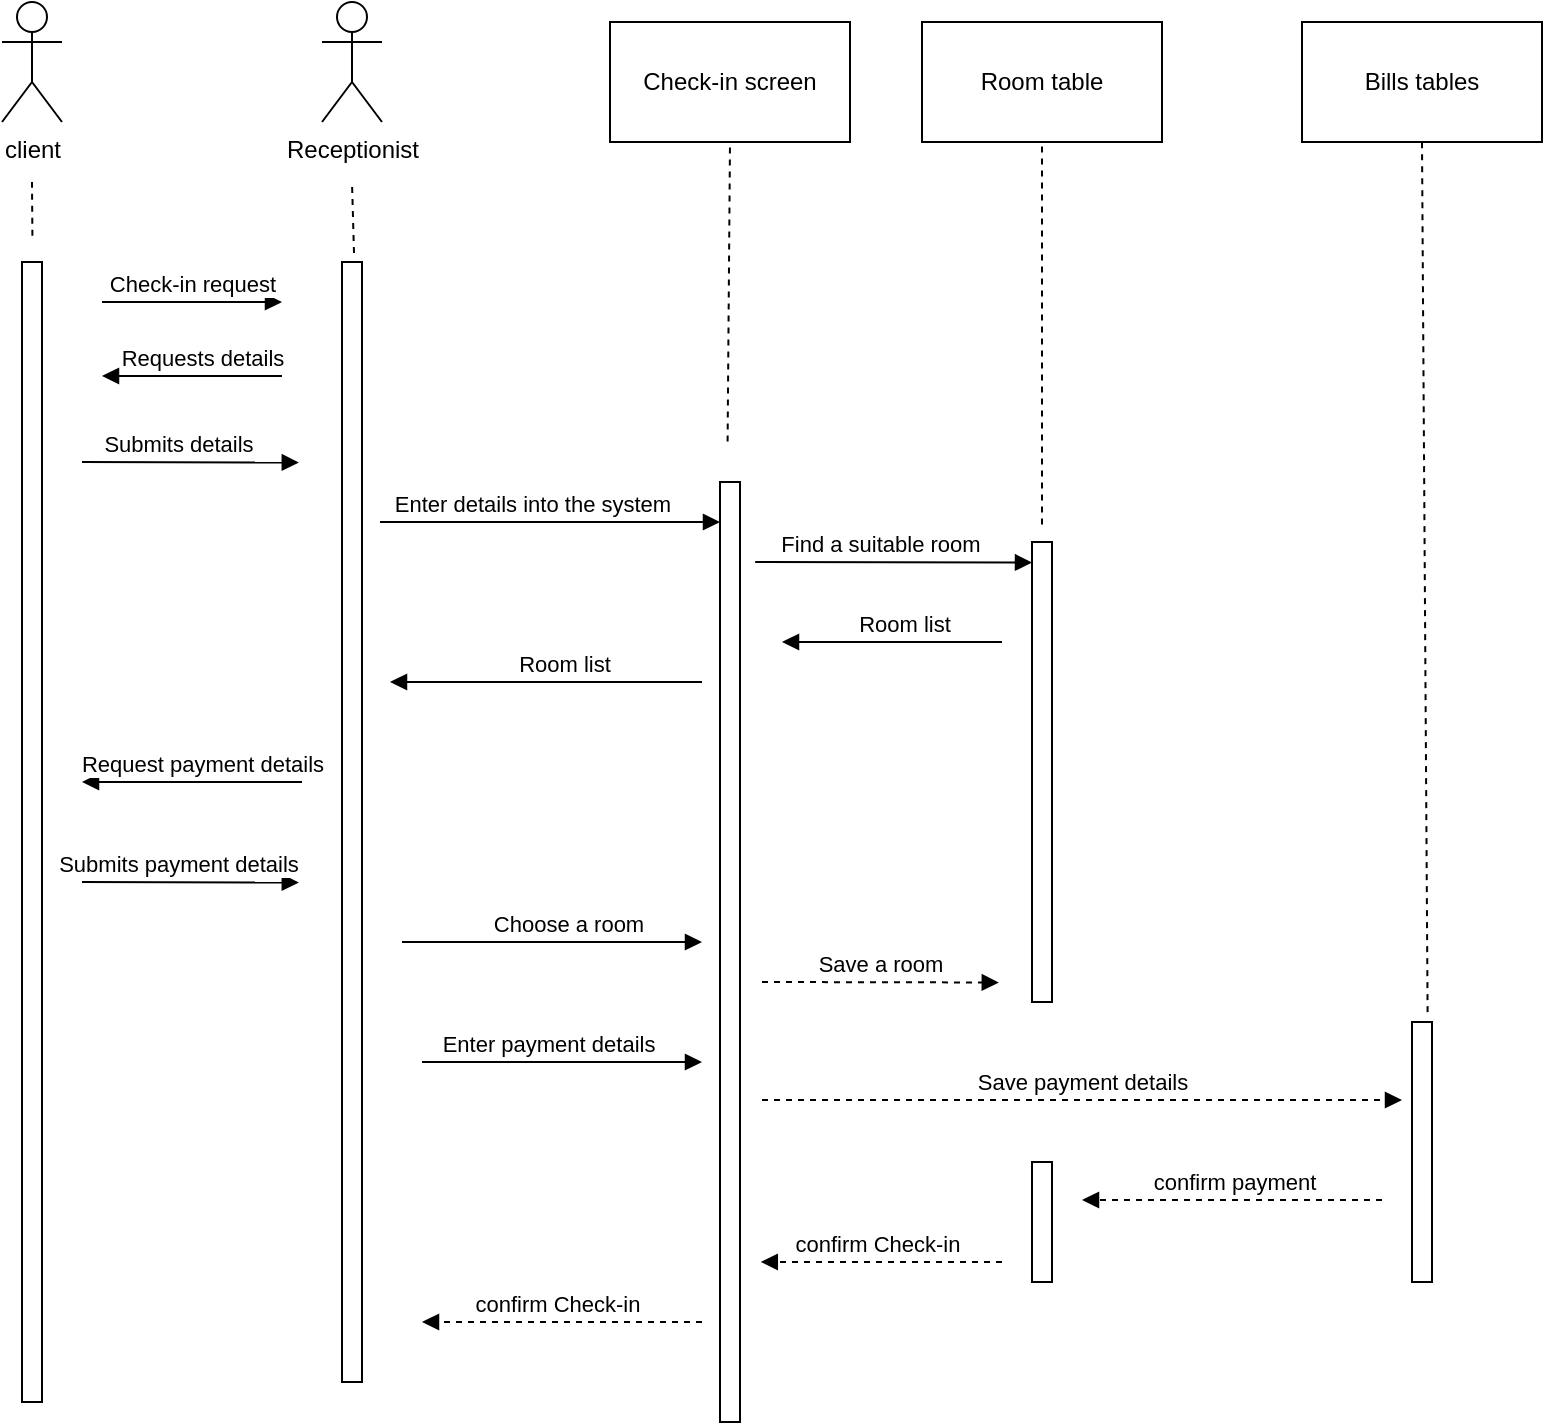 <mxfile version="16.0.0" type="device"><diagram id="ktECOPkAymL8YUz25DKm" name="Page-1"><mxGraphModel dx="1221" dy="648" grid="1" gridSize="10" guides="1" tooltips="1" connect="1" arrows="1" fold="1" page="1" pageScale="1" pageWidth="827" pageHeight="1169" math="0" shadow="0"><root><mxCell id="0"/><mxCell id="1" parent="0"/><mxCell id="QOmL61fRsONX2jPKrKP7-1" value="client" style="shape=umlActor;verticalLabelPosition=bottom;verticalAlign=top;html=1;outlineConnect=0;" vertex="1" parent="1"><mxGeometry x="50" y="70" width="30" height="60" as="geometry"/></mxCell><mxCell id="QOmL61fRsONX2jPKrKP7-2" value="Receptionist" style="shape=umlActor;verticalLabelPosition=bottom;verticalAlign=top;html=1;outlineConnect=0;" vertex="1" parent="1"><mxGeometry x="210" y="70" width="30" height="60" as="geometry"/></mxCell><mxCell id="QOmL61fRsONX2jPKrKP7-3" value="Check-in screen" style="rounded=0;whiteSpace=wrap;html=1;" vertex="1" parent="1"><mxGeometry x="354" y="80" width="120" height="60" as="geometry"/></mxCell><mxCell id="QOmL61fRsONX2jPKrKP7-4" value="Room table" style="rounded=0;whiteSpace=wrap;html=1;" vertex="1" parent="1"><mxGeometry x="510" y="80" width="120" height="60" as="geometry"/></mxCell><mxCell id="QOmL61fRsONX2jPKrKP7-6" value="Bills tables" style="rounded=0;whiteSpace=wrap;html=1;" vertex="1" parent="1"><mxGeometry x="700" y="80" width="120" height="60" as="geometry"/></mxCell><mxCell id="QOmL61fRsONX2jPKrKP7-7" value="" style="endArrow=none;dashed=1;html=1;rounded=0;entryX=0.5;entryY=1;entryDx=0;entryDy=0;exitX=0.78;exitY=-0.038;exitDx=0;exitDy=0;exitPerimeter=0;" edge="1" parent="1" source="QOmL61fRsONX2jPKrKP7-24" target="QOmL61fRsONX2jPKrKP7-6"><mxGeometry width="50" height="50" relative="1" as="geometry"><mxPoint x="760" y="210" as="sourcePoint"/><mxPoint x="510" y="260" as="targetPoint"/></mxGeometry></mxCell><mxCell id="QOmL61fRsONX2jPKrKP7-8" value="" style="endArrow=none;dashed=1;html=1;rounded=0;entryX=0.5;entryY=1;entryDx=0;entryDy=0;exitX=0.5;exitY=-0.038;exitDx=0;exitDy=0;exitPerimeter=0;" edge="1" parent="1" source="QOmL61fRsONX2jPKrKP7-23" target="QOmL61fRsONX2jPKrKP7-4"><mxGeometry width="50" height="50" relative="1" as="geometry"><mxPoint x="570" y="200" as="sourcePoint"/><mxPoint x="510" y="260" as="targetPoint"/></mxGeometry></mxCell><mxCell id="QOmL61fRsONX2jPKrKP7-9" value="" style="endArrow=none;dashed=1;html=1;rounded=0;entryX=0.5;entryY=1;entryDx=0;entryDy=0;exitX=0.38;exitY=-0.043;exitDx=0;exitDy=0;exitPerimeter=0;" edge="1" parent="1" source="QOmL61fRsONX2jPKrKP7-22" target="QOmL61fRsONX2jPKrKP7-3"><mxGeometry width="50" height="50" relative="1" as="geometry"><mxPoint x="414" y="210" as="sourcePoint"/><mxPoint x="544" y="260" as="targetPoint"/></mxGeometry></mxCell><mxCell id="QOmL61fRsONX2jPKrKP7-10" value="" style="endArrow=none;dashed=1;html=1;rounded=0;exitX=0.6;exitY=-0.008;exitDx=0;exitDy=0;exitPerimeter=0;" edge="1" parent="1" source="QOmL61fRsONX2jPKrKP7-13"><mxGeometry width="50" height="50" relative="1" as="geometry"><mxPoint x="225" y="200" as="sourcePoint"/><mxPoint x="225" y="160" as="targetPoint"/></mxGeometry></mxCell><mxCell id="QOmL61fRsONX2jPKrKP7-11" value="" style="endArrow=none;dashed=1;html=1;rounded=0;exitX=0.52;exitY=-0.023;exitDx=0;exitDy=0;exitPerimeter=0;" edge="1" parent="1" source="QOmL61fRsONX2jPKrKP7-12"><mxGeometry width="50" height="50" relative="1" as="geometry"><mxPoint x="65" y="210" as="sourcePoint"/><mxPoint x="65" y="160" as="targetPoint"/></mxGeometry></mxCell><mxCell id="QOmL61fRsONX2jPKrKP7-12" value="" style="html=1;points=[];perimeter=orthogonalPerimeter;" vertex="1" parent="1"><mxGeometry x="60" y="200" width="10" height="570" as="geometry"/></mxCell><mxCell id="QOmL61fRsONX2jPKrKP7-13" value="" style="html=1;points=[];perimeter=orthogonalPerimeter;" vertex="1" parent="1"><mxGeometry x="220" y="200" width="10" height="560" as="geometry"/></mxCell><mxCell id="QOmL61fRsONX2jPKrKP7-14" value="Check-in request" style="html=1;verticalAlign=bottom;endArrow=block;rounded=0;" edge="1" parent="1"><mxGeometry width="80" relative="1" as="geometry"><mxPoint x="100" y="220" as="sourcePoint"/><mxPoint x="190" y="220" as="targetPoint"/></mxGeometry></mxCell><mxCell id="QOmL61fRsONX2jPKrKP7-15" value="Choose a room" style="html=1;verticalAlign=bottom;endArrow=block;rounded=0;" edge="1" parent="1"><mxGeometry x="0.107" width="80" relative="1" as="geometry"><mxPoint x="250" y="540" as="sourcePoint"/><mxPoint x="400" y="540" as="targetPoint"/><mxPoint as="offset"/></mxGeometry></mxCell><mxCell id="QOmL61fRsONX2jPKrKP7-16" value="Enter payment details" style="html=1;verticalAlign=bottom;endArrow=block;rounded=0;exitX=1.16;exitY=0.247;exitDx=0;exitDy=0;exitPerimeter=0;" edge="1" parent="1"><mxGeometry x="-0.107" width="80" relative="1" as="geometry"><mxPoint x="260" y="600" as="sourcePoint"/><mxPoint x="400" y="600" as="targetPoint"/><mxPoint as="offset"/></mxGeometry></mxCell><mxCell id="QOmL61fRsONX2jPKrKP7-17" value="Room list" style="html=1;verticalAlign=bottom;endArrow=block;rounded=0;exitX=1.16;exitY=0.247;exitDx=0;exitDy=0;exitPerimeter=0;" edge="1" parent="1"><mxGeometry x="-0.107" width="80" relative="1" as="geometry"><mxPoint x="550" y="390" as="sourcePoint"/><mxPoint x="440" y="390" as="targetPoint"/><mxPoint as="offset"/></mxGeometry></mxCell><mxCell id="QOmL61fRsONX2jPKrKP7-18" value="Find a suitable room" style="html=1;verticalAlign=bottom;endArrow=block;rounded=0;" edge="1" parent="1"><mxGeometry x="-0.107" width="80" relative="1" as="geometry"><mxPoint x="426.6" y="350" as="sourcePoint"/><mxPoint x="565.0" y="350.24" as="targetPoint"/><mxPoint as="offset"/></mxGeometry></mxCell><mxCell id="QOmL61fRsONX2jPKrKP7-19" value="Enter details into the system" style="html=1;verticalAlign=bottom;endArrow=block;rounded=0;" edge="1" parent="1"><mxGeometry x="-0.107" width="80" relative="1" as="geometry"><mxPoint x="239" y="330" as="sourcePoint"/><mxPoint x="409" y="330" as="targetPoint"/><mxPoint as="offset"/></mxGeometry></mxCell><mxCell id="QOmL61fRsONX2jPKrKP7-20" value="Submits details" style="html=1;verticalAlign=bottom;endArrow=block;rounded=0;exitX=1.16;exitY=0.247;exitDx=0;exitDy=0;exitPerimeter=0;" edge="1" parent="1"><mxGeometry x="-0.107" width="80" relative="1" as="geometry"><mxPoint x="90.0" y="300" as="sourcePoint"/><mxPoint x="198.4" y="300.24" as="targetPoint"/><mxPoint as="offset"/></mxGeometry></mxCell><mxCell id="QOmL61fRsONX2jPKrKP7-21" value="Requests details" style="html=1;verticalAlign=bottom;endArrow=block;rounded=0;" edge="1" parent="1"><mxGeometry x="-0.107" width="80" relative="1" as="geometry"><mxPoint x="190" y="257" as="sourcePoint"/><mxPoint x="100" y="257" as="targetPoint"/><mxPoint as="offset"/></mxGeometry></mxCell><mxCell id="QOmL61fRsONX2jPKrKP7-22" value="" style="html=1;points=[];perimeter=orthogonalPerimeter;" vertex="1" parent="1"><mxGeometry x="409" y="310" width="10" height="470" as="geometry"/></mxCell><mxCell id="QOmL61fRsONX2jPKrKP7-23" value="" style="html=1;points=[];perimeter=orthogonalPerimeter;" vertex="1" parent="1"><mxGeometry x="565" y="340" width="10" height="230" as="geometry"/></mxCell><mxCell id="QOmL61fRsONX2jPKrKP7-24" value="" style="html=1;points=[];perimeter=orthogonalPerimeter;" vertex="1" parent="1"><mxGeometry x="755" y="580" width="10" height="130" as="geometry"/></mxCell><mxCell id="QOmL61fRsONX2jPKrKP7-26" value="Request payment details" style="html=1;verticalAlign=bottom;endArrow=block;rounded=0;" edge="1" parent="1"><mxGeometry x="-0.091" width="80" relative="1" as="geometry"><mxPoint x="200" y="460" as="sourcePoint"/><mxPoint x="90" y="460" as="targetPoint"/><mxPoint as="offset"/></mxGeometry></mxCell><mxCell id="QOmL61fRsONX2jPKrKP7-27" value="Save a room" style="html=1;verticalAlign=bottom;endArrow=block;rounded=0;dashed=1;" edge="1" parent="1"><mxGeometry x="-0.004" width="80" relative="1" as="geometry"><mxPoint x="430" y="560" as="sourcePoint"/><mxPoint x="548.4" y="560.24" as="targetPoint"/><mxPoint as="offset"/></mxGeometry></mxCell><mxCell id="QOmL61fRsONX2jPKrKP7-28" value="Room list" style="html=1;verticalAlign=bottom;endArrow=block;rounded=0;" edge="1" parent="1"><mxGeometry x="-0.107" width="80" relative="1" as="geometry"><mxPoint x="400" y="410" as="sourcePoint"/><mxPoint x="244" y="410" as="targetPoint"/><mxPoint as="offset"/></mxGeometry></mxCell><mxCell id="QOmL61fRsONX2jPKrKP7-32" value="Submits payment details" style="html=1;verticalAlign=bottom;endArrow=block;rounded=0;exitX=1.16;exitY=0.247;exitDx=0;exitDy=0;exitPerimeter=0;" edge="1" parent="1"><mxGeometry x="-0.107" width="80" relative="1" as="geometry"><mxPoint x="90" y="510" as="sourcePoint"/><mxPoint x="198.4" y="510.24" as="targetPoint"/><mxPoint as="offset"/></mxGeometry></mxCell><mxCell id="QOmL61fRsONX2jPKrKP7-33" value="Save payment details" style="html=1;verticalAlign=bottom;endArrow=block;rounded=0;dashed=1;" edge="1" parent="1"><mxGeometry x="-0.004" width="80" relative="1" as="geometry"><mxPoint x="430" y="619" as="sourcePoint"/><mxPoint x="750" y="619" as="targetPoint"/><mxPoint as="offset"/></mxGeometry></mxCell><mxCell id="QOmL61fRsONX2jPKrKP7-35" value="" style="html=1;points=[];perimeter=orthogonalPerimeter;" vertex="1" parent="1"><mxGeometry x="565" y="650" width="10" height="60" as="geometry"/></mxCell><mxCell id="QOmL61fRsONX2jPKrKP7-41" value="confirm Check-in&amp;nbsp;" style="html=1;verticalAlign=bottom;endArrow=block;rounded=0;dashed=1;" edge="1" parent="1"><mxGeometry x="0.013" width="80" relative="1" as="geometry"><mxPoint x="550" y="700" as="sourcePoint"/><mxPoint x="429.4" y="700" as="targetPoint"/><mxPoint as="offset"/></mxGeometry></mxCell><mxCell id="QOmL61fRsONX2jPKrKP7-42" value="confirm payment" style="html=1;verticalAlign=bottom;endArrow=block;rounded=0;dashed=1;" edge="1" parent="1"><mxGeometry x="-0.005" width="80" relative="1" as="geometry"><mxPoint x="740" y="669" as="sourcePoint"/><mxPoint x="590" y="669" as="targetPoint"/><mxPoint as="offset"/></mxGeometry></mxCell><mxCell id="QOmL61fRsONX2jPKrKP7-43" value="confirm Check-in&amp;nbsp;" style="html=1;verticalAlign=bottom;endArrow=block;rounded=0;dashed=1;" edge="1" parent="1"><mxGeometry x="0.013" width="80" relative="1" as="geometry"><mxPoint x="400" y="730" as="sourcePoint"/><mxPoint x="260.0" y="730" as="targetPoint"/><mxPoint as="offset"/></mxGeometry></mxCell></root></mxGraphModel></diagram></mxfile>
